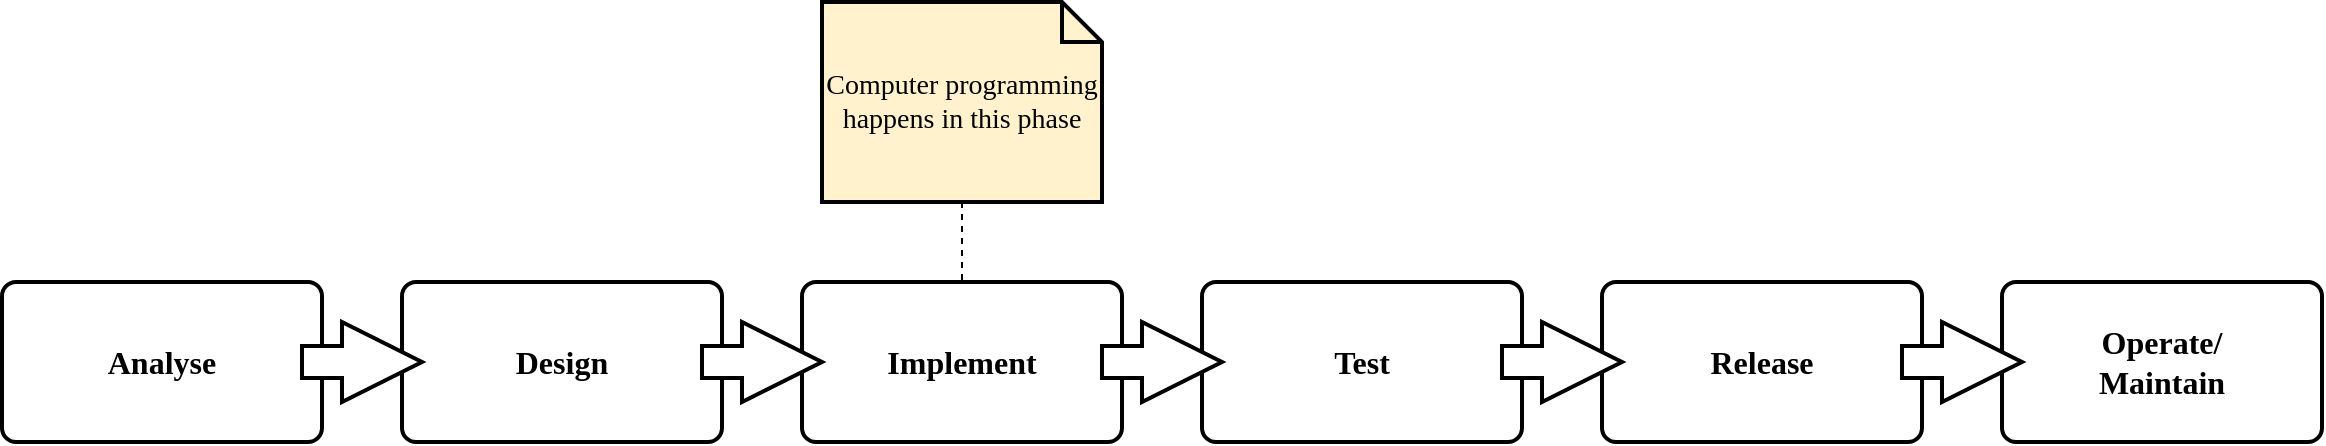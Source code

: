 <mxfile version="20.2.3" type="device"><diagram id="ZzyQlBW8TaQ2PLsVAGBX" name="Page-1"><mxGraphModel dx="1446" dy="998" grid="1" gridSize="10" guides="1" tooltips="1" connect="1" arrows="1" fold="1" page="1" pageScale="1" pageWidth="1000" pageHeight="1000" math="0" shadow="0"><root><mxCell id="0"/><mxCell id="1" parent="0"/><mxCell id="ek1dX8VvC5LvO_WVIYDi-1" value="Analyse" style="rounded=1;whiteSpace=wrap;html=1;absoluteArcSize=1;arcSize=14;strokeWidth=2;fontFamily=Verdana;fontStyle=1;fontSize=16;" vertex="1" parent="1"><mxGeometry x="40" y="240" width="160" height="80" as="geometry"/></mxCell><mxCell id="ek1dX8VvC5LvO_WVIYDi-2" value="Design" style="rounded=1;whiteSpace=wrap;html=1;absoluteArcSize=1;arcSize=14;strokeWidth=2;fontFamily=Verdana;fontStyle=1;fontSize=16;" vertex="1" parent="1"><mxGeometry x="240" y="240" width="160" height="80" as="geometry"/></mxCell><mxCell id="ek1dX8VvC5LvO_WVIYDi-3" value="Implement" style="rounded=1;whiteSpace=wrap;html=1;absoluteArcSize=1;arcSize=14;strokeWidth=2;fontFamily=Verdana;fontStyle=1;fontSize=16;" vertex="1" parent="1"><mxGeometry x="440" y="240" width="160" height="80" as="geometry"/></mxCell><mxCell id="ek1dX8VvC5LvO_WVIYDi-4" value="Test" style="rounded=1;whiteSpace=wrap;html=1;absoluteArcSize=1;arcSize=14;strokeWidth=2;fontFamily=Verdana;fontStyle=1;fontSize=16;" vertex="1" parent="1"><mxGeometry x="640" y="240" width="160" height="80" as="geometry"/></mxCell><mxCell id="ek1dX8VvC5LvO_WVIYDi-5" value="Release" style="rounded=1;whiteSpace=wrap;html=1;absoluteArcSize=1;arcSize=14;strokeWidth=2;fontFamily=Verdana;fontStyle=1;fontSize=16;" vertex="1" parent="1"><mxGeometry x="840" y="240" width="160" height="80" as="geometry"/></mxCell><mxCell id="ek1dX8VvC5LvO_WVIYDi-6" value="Operate/&lt;br&gt;Maintain" style="rounded=1;whiteSpace=wrap;html=1;absoluteArcSize=1;arcSize=14;strokeWidth=2;fontFamily=Verdana;fontStyle=1;fontSize=16;" vertex="1" parent="1"><mxGeometry x="1040" y="240" width="160" height="80" as="geometry"/></mxCell><mxCell id="ek1dX8VvC5LvO_WVIYDi-9" value="" style="html=1;shadow=0;dashed=0;align=center;verticalAlign=middle;shape=mxgraph.arrows2.arrow;dy=0.6;dx=40;notch=0;fontFamily=Lucida Console;fontSize=16;strokeWidth=2;fillColor=default;strokeColor=default;" vertex="1" parent="1"><mxGeometry x="190" y="260" width="60" height="40" as="geometry"/></mxCell><mxCell id="ek1dX8VvC5LvO_WVIYDi-10" value="" style="html=1;shadow=0;dashed=0;align=center;verticalAlign=middle;shape=mxgraph.arrows2.arrow;dy=0.6;dx=40;notch=0;fontFamily=Lucida Console;fontSize=16;strokeWidth=2;fillColor=default;strokeColor=default;" vertex="1" parent="1"><mxGeometry x="390" y="260" width="60" height="40" as="geometry"/></mxCell><mxCell id="ek1dX8VvC5LvO_WVIYDi-11" value="" style="html=1;shadow=0;dashed=0;align=center;verticalAlign=middle;shape=mxgraph.arrows2.arrow;dy=0.6;dx=40;notch=0;fontFamily=Lucida Console;fontSize=16;strokeWidth=2;fillColor=default;strokeColor=default;" vertex="1" parent="1"><mxGeometry x="590" y="260" width="60" height="40" as="geometry"/></mxCell><mxCell id="ek1dX8VvC5LvO_WVIYDi-12" value="" style="html=1;shadow=0;dashed=0;align=center;verticalAlign=middle;shape=mxgraph.arrows2.arrow;dy=0.6;dx=40;notch=0;fontFamily=Lucida Console;fontSize=16;strokeWidth=2;fillColor=default;strokeColor=default;" vertex="1" parent="1"><mxGeometry x="790" y="260" width="60" height="40" as="geometry"/></mxCell><mxCell id="ek1dX8VvC5LvO_WVIYDi-13" value="" style="html=1;shadow=0;dashed=0;align=center;verticalAlign=middle;shape=mxgraph.arrows2.arrow;dy=0.6;dx=40;notch=0;fontFamily=Lucida Console;fontSize=16;strokeWidth=2;fillColor=default;strokeColor=default;" vertex="1" parent="1"><mxGeometry x="990" y="260" width="60" height="40" as="geometry"/></mxCell><mxCell id="ek1dX8VvC5LvO_WVIYDi-15" value="Computer programming happens in this phase" style="shape=note;strokeWidth=2;fontSize=14;size=20;whiteSpace=wrap;fillColor=#fff2cc;strokeColor=default;fontColor=default;fontFamily=Verdana;perimeterSpacing=0;html=1;" vertex="1" parent="1"><mxGeometry x="450" y="100" width="140" height="100" as="geometry"/></mxCell><mxCell id="ek1dX8VvC5LvO_WVIYDi-16" value="" style="endArrow=none;dashed=1;html=1;rounded=0;fontFamily=Verdana;fontSize=14;fontColor=default;" edge="1" parent="1" source="ek1dX8VvC5LvO_WVIYDi-15" target="ek1dX8VvC5LvO_WVIYDi-3"><mxGeometry width="50" height="50" relative="1" as="geometry"><mxPoint x="650" y="270" as="sourcePoint"/><mxPoint x="520" y="240" as="targetPoint"/></mxGeometry></mxCell></root></mxGraphModel></diagram></mxfile>